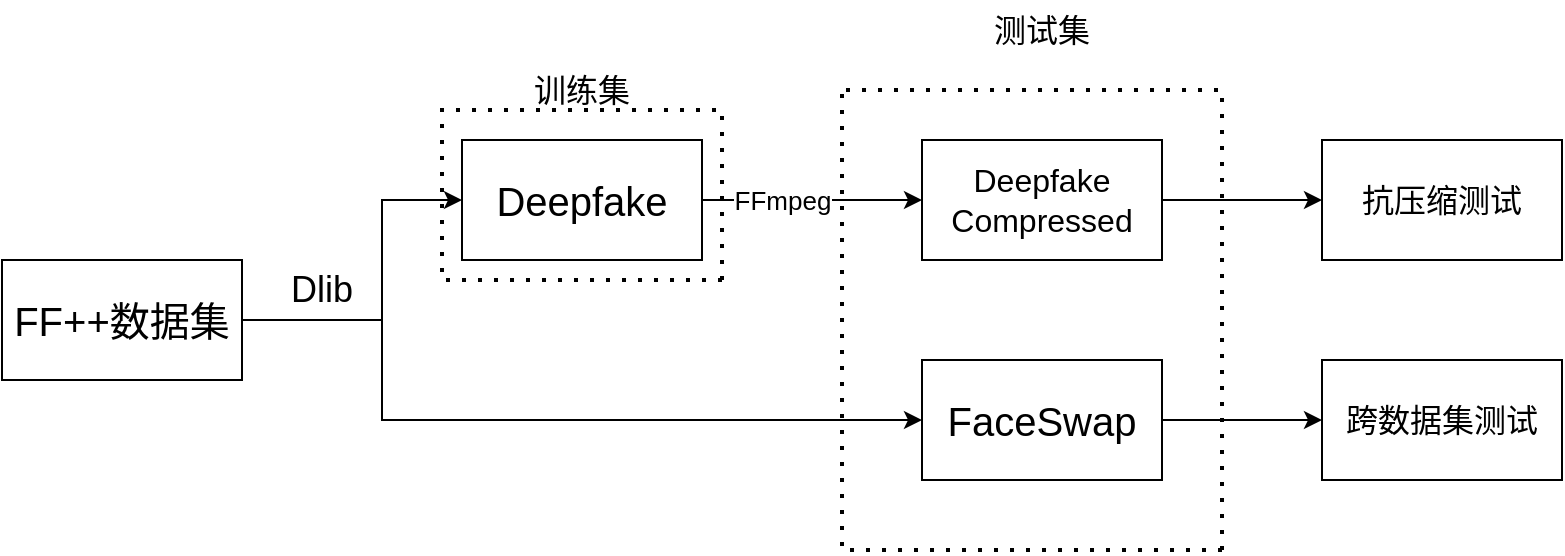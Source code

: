 <mxfile version="15.9.4" type="github">
  <diagram id="-tCAXN2tQgqgeDp_0vhy" name="Page-1">
    <mxGraphModel dx="1209" dy="555" grid="1" gridSize="10" guides="1" tooltips="1" connect="1" arrows="1" fold="1" page="1" pageScale="1" pageWidth="1920" pageHeight="1200" math="0" shadow="0">
      <root>
        <mxCell id="0" />
        <mxCell id="1" parent="0" />
        <mxCell id="wLSJHiVXicNakx6rYXVG-10" value="" style="edgeStyle=orthogonalEdgeStyle;rounded=0;orthogonalLoop=1;jettySize=auto;html=1;fontSize=20;" edge="1" parent="1" source="wLSJHiVXicNakx6rYXVG-1" target="wLSJHiVXicNakx6rYXVG-9">
          <mxGeometry relative="1" as="geometry">
            <Array as="points">
              <mxPoint x="350" y="250" />
              <mxPoint x="350" y="190" />
            </Array>
          </mxGeometry>
        </mxCell>
        <mxCell id="wLSJHiVXicNakx6rYXVG-12" value="" style="edgeStyle=orthogonalEdgeStyle;rounded=0;orthogonalLoop=1;jettySize=auto;html=1;fontSize=20;" edge="1" parent="1" source="wLSJHiVXicNakx6rYXVG-1" target="wLSJHiVXicNakx6rYXVG-11">
          <mxGeometry relative="1" as="geometry">
            <Array as="points">
              <mxPoint x="350" y="250" />
              <mxPoint x="350" y="300" />
            </Array>
          </mxGeometry>
        </mxCell>
        <mxCell id="wLSJHiVXicNakx6rYXVG-1" value="&lt;font style=&quot;font-size: 20px&quot;&gt;FF++数据集&lt;/font&gt;" style="rounded=0;whiteSpace=wrap;html=1;" vertex="1" parent="1">
          <mxGeometry x="160" y="220" width="120" height="60" as="geometry" />
        </mxCell>
        <mxCell id="wLSJHiVXicNakx6rYXVG-14" value="" style="edgeStyle=orthogonalEdgeStyle;rounded=0;orthogonalLoop=1;jettySize=auto;html=1;fontSize=20;" edge="1" parent="1" source="wLSJHiVXicNakx6rYXVG-9" target="wLSJHiVXicNakx6rYXVG-13">
          <mxGeometry relative="1" as="geometry" />
        </mxCell>
        <mxCell id="wLSJHiVXicNakx6rYXVG-25" value="&lt;font style=&quot;font-size: 13px;&quot;&gt;FFmpeg&lt;/font&gt;" style="edgeLabel;html=1;align=center;verticalAlign=middle;resizable=0;points=[];fontSize=13;" vertex="1" connectable="0" parent="wLSJHiVXicNakx6rYXVG-14">
          <mxGeometry x="-0.273" relative="1" as="geometry">
            <mxPoint as="offset" />
          </mxGeometry>
        </mxCell>
        <mxCell id="wLSJHiVXicNakx6rYXVG-9" value="&lt;font style=&quot;font-size: 20px&quot;&gt;Deepfake&lt;/font&gt;" style="rounded=0;whiteSpace=wrap;html=1;" vertex="1" parent="1">
          <mxGeometry x="390" y="160" width="120" height="60" as="geometry" />
        </mxCell>
        <mxCell id="wLSJHiVXicNakx6rYXVG-20" value="" style="edgeStyle=orthogonalEdgeStyle;rounded=0;orthogonalLoop=1;jettySize=auto;html=1;fontSize=16;" edge="1" parent="1" source="wLSJHiVXicNakx6rYXVG-11" target="wLSJHiVXicNakx6rYXVG-19">
          <mxGeometry relative="1" as="geometry" />
        </mxCell>
        <mxCell id="wLSJHiVXicNakx6rYXVG-11" value="&lt;font style=&quot;font-size: 20px&quot;&gt;FaceSwap&lt;/font&gt;" style="rounded=0;whiteSpace=wrap;html=1;" vertex="1" parent="1">
          <mxGeometry x="620" y="270" width="120" height="60" as="geometry" />
        </mxCell>
        <mxCell id="wLSJHiVXicNakx6rYXVG-18" value="" style="edgeStyle=orthogonalEdgeStyle;rounded=0;orthogonalLoop=1;jettySize=auto;html=1;fontSize=16;" edge="1" parent="1" source="wLSJHiVXicNakx6rYXVG-13" target="wLSJHiVXicNakx6rYXVG-17">
          <mxGeometry relative="1" as="geometry" />
        </mxCell>
        <mxCell id="wLSJHiVXicNakx6rYXVG-13" value="&lt;font style=&quot;font-size: 16px&quot;&gt;Deepfake&lt;br&gt;Compressed&lt;/font&gt;" style="rounded=0;whiteSpace=wrap;html=1;" vertex="1" parent="1">
          <mxGeometry x="620" y="160" width="120" height="60" as="geometry" />
        </mxCell>
        <mxCell id="wLSJHiVXicNakx6rYXVG-15" value="" style="endArrow=none;dashed=1;html=1;dashPattern=1 3;strokeWidth=2;rounded=0;fontSize=16;" edge="1" parent="1">
          <mxGeometry width="50" height="50" relative="1" as="geometry">
            <mxPoint x="770" y="365" as="sourcePoint" />
            <mxPoint x="580" y="135" as="targetPoint" />
            <Array as="points">
              <mxPoint x="770" y="135" />
            </Array>
          </mxGeometry>
        </mxCell>
        <mxCell id="wLSJHiVXicNakx6rYXVG-16" value="" style="endArrow=none;dashed=1;html=1;dashPattern=1 3;strokeWidth=2;rounded=0;fontSize=16;" edge="1" parent="1">
          <mxGeometry width="50" height="50" relative="1" as="geometry">
            <mxPoint x="770" y="365" as="sourcePoint" />
            <mxPoint x="580" y="135" as="targetPoint" />
            <Array as="points">
              <mxPoint x="580" y="365" />
            </Array>
          </mxGeometry>
        </mxCell>
        <mxCell id="wLSJHiVXicNakx6rYXVG-17" value="&lt;span style=&quot;font-size: 16px&quot;&gt;抗压缩测试&lt;/span&gt;" style="rounded=0;whiteSpace=wrap;html=1;" vertex="1" parent="1">
          <mxGeometry x="820" y="160" width="120" height="60" as="geometry" />
        </mxCell>
        <mxCell id="wLSJHiVXicNakx6rYXVG-19" value="&lt;font style=&quot;font-size: 16px&quot;&gt;跨数据集测试&lt;/font&gt;" style="rounded=0;whiteSpace=wrap;html=1;" vertex="1" parent="1">
          <mxGeometry x="820" y="270" width="120" height="60" as="geometry" />
        </mxCell>
        <mxCell id="wLSJHiVXicNakx6rYXVG-21" value="测试集" style="text;html=1;strokeColor=none;fillColor=none;align=center;verticalAlign=middle;whiteSpace=wrap;rounded=0;fontSize=16;" vertex="1" parent="1">
          <mxGeometry x="650" y="90" width="60" height="30" as="geometry" />
        </mxCell>
        <mxCell id="wLSJHiVXicNakx6rYXVG-22" value="训练集" style="text;html=1;strokeColor=none;fillColor=none;align=center;verticalAlign=middle;whiteSpace=wrap;rounded=0;fontSize=16;" vertex="1" parent="1">
          <mxGeometry x="420" y="120" width="60" height="30" as="geometry" />
        </mxCell>
        <mxCell id="wLSJHiVXicNakx6rYXVG-23" value="" style="endArrow=none;dashed=1;html=1;dashPattern=1 3;strokeWidth=2;rounded=0;fontSize=16;" edge="1" parent="1">
          <mxGeometry width="50" height="50" relative="1" as="geometry">
            <mxPoint x="520" y="230" as="sourcePoint" />
            <mxPoint x="380" y="145" as="targetPoint" />
            <Array as="points">
              <mxPoint x="520" y="145" />
            </Array>
          </mxGeometry>
        </mxCell>
        <mxCell id="wLSJHiVXicNakx6rYXVG-24" value="" style="endArrow=none;dashed=1;html=1;dashPattern=1 3;strokeWidth=2;rounded=0;fontSize=16;" edge="1" parent="1">
          <mxGeometry width="50" height="50" relative="1" as="geometry">
            <mxPoint x="520" y="230" as="sourcePoint" />
            <mxPoint x="380" y="140" as="targetPoint" />
            <Array as="points">
              <mxPoint x="380" y="230" />
            </Array>
          </mxGeometry>
        </mxCell>
        <mxCell id="wLSJHiVXicNakx6rYXVG-26" value="&lt;font style=&quot;font-size: 18px&quot;&gt;Dlib&lt;/font&gt;" style="text;html=1;strokeColor=none;fillColor=none;align=center;verticalAlign=middle;whiteSpace=wrap;rounded=0;fontSize=13;" vertex="1" parent="1">
          <mxGeometry x="290" y="220" width="60" height="30" as="geometry" />
        </mxCell>
      </root>
    </mxGraphModel>
  </diagram>
</mxfile>
